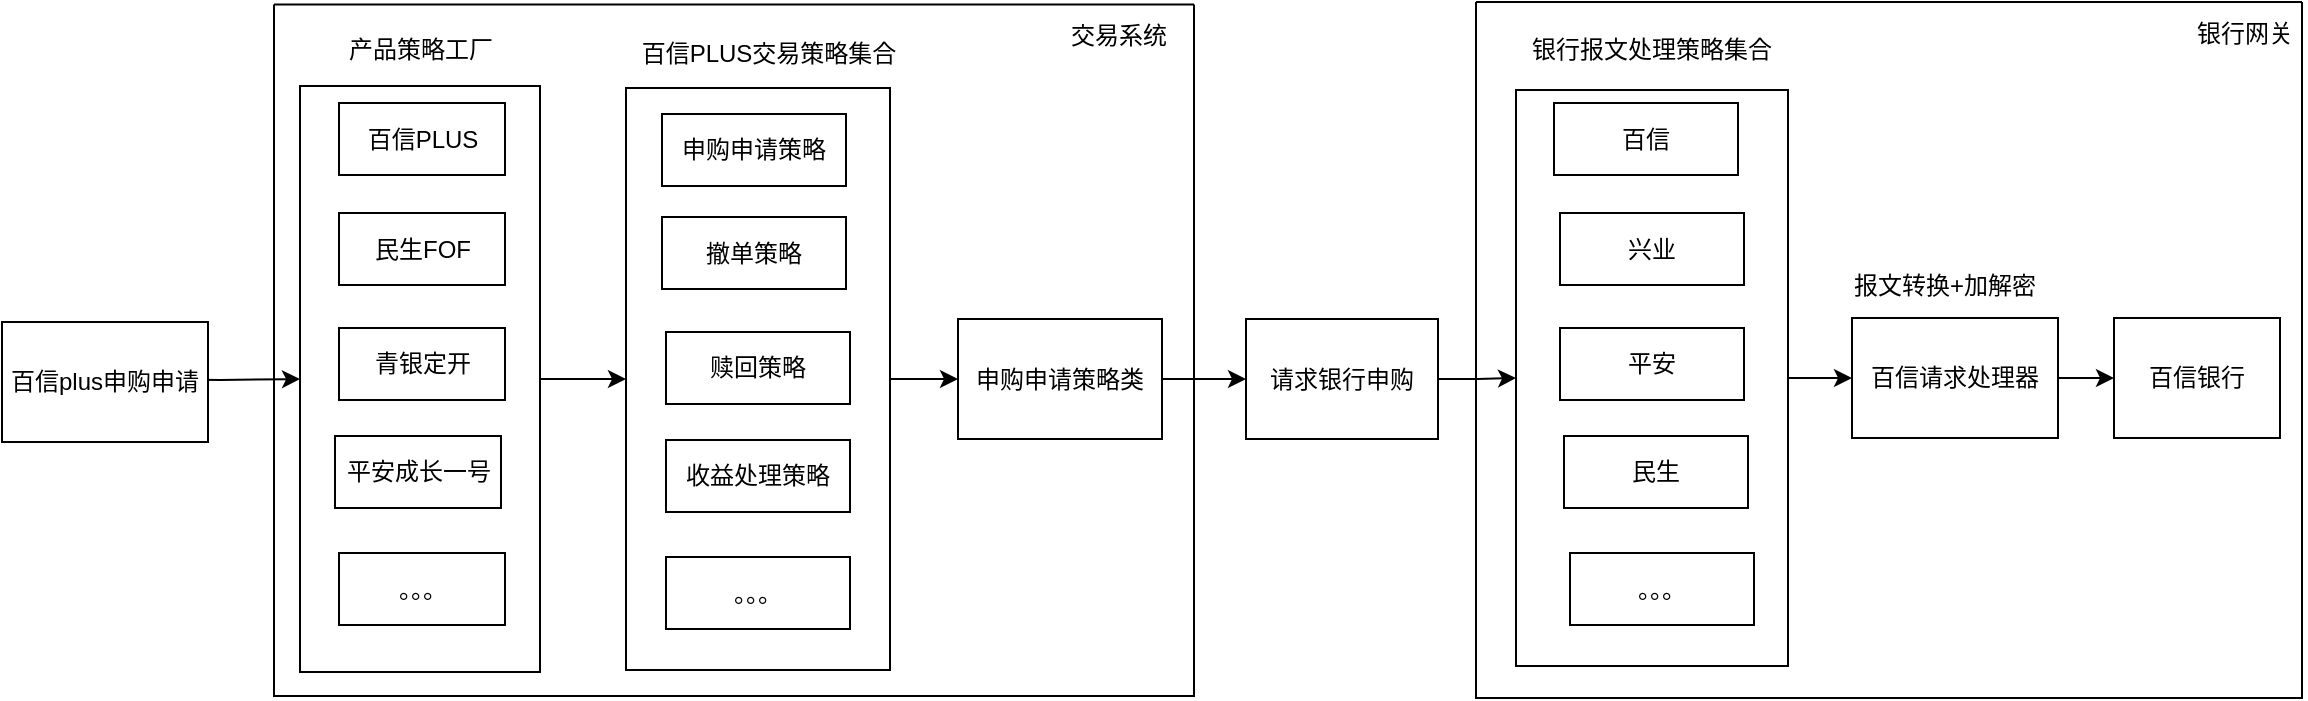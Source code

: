 <mxfile version="14.8.6" type="github">
  <diagram id="C5RBs43oDa-KdzZeNtuy" name="Page-1">
    <mxGraphModel dx="1422" dy="790" grid="0" gridSize="10" guides="1" tooltips="1" connect="1" arrows="1" fold="1" page="1" pageScale="1" pageWidth="5000" pageHeight="1920" math="0" shadow="0">
      <root>
        <mxCell id="WIyWlLk6GJQsqaUBKTNV-0" />
        <mxCell id="WIyWlLk6GJQsqaUBKTNV-1" parent="WIyWlLk6GJQsqaUBKTNV-0" />
        <mxCell id="Dr4ZRQpBwiBQjPsfkBms-7" value="" style="edgeStyle=orthogonalEdgeStyle;rounded=0;orthogonalLoop=1;jettySize=auto;html=1;" edge="1" parent="WIyWlLk6GJQsqaUBKTNV-1" target="Dr4ZRQpBwiBQjPsfkBms-6">
          <mxGeometry relative="1" as="geometry">
            <mxPoint x="145" y="288.5" as="sourcePoint" />
          </mxGeometry>
        </mxCell>
        <mxCell id="Dr4ZRQpBwiBQjPsfkBms-5" value="百信plus申购申请" style="rounded=0;whiteSpace=wrap;html=1;" vertex="1" parent="WIyWlLk6GJQsqaUBKTNV-1">
          <mxGeometry x="77" y="260" width="103" height="60" as="geometry" />
        </mxCell>
        <mxCell id="Dr4ZRQpBwiBQjPsfkBms-9" value="" style="edgeStyle=orthogonalEdgeStyle;rounded=0;orthogonalLoop=1;jettySize=auto;html=1;" edge="1" parent="WIyWlLk6GJQsqaUBKTNV-1" source="Dr4ZRQpBwiBQjPsfkBms-6" target="Dr4ZRQpBwiBQjPsfkBms-8">
          <mxGeometry relative="1" as="geometry" />
        </mxCell>
        <mxCell id="Dr4ZRQpBwiBQjPsfkBms-6" value="" style="whiteSpace=wrap;html=1;rounded=0;" vertex="1" parent="WIyWlLk6GJQsqaUBKTNV-1">
          <mxGeometry x="226" y="142" width="120" height="293" as="geometry" />
        </mxCell>
        <mxCell id="Dr4ZRQpBwiBQjPsfkBms-57" style="edgeStyle=orthogonalEdgeStyle;rounded=0;orthogonalLoop=1;jettySize=auto;html=1;entryX=0;entryY=0.5;entryDx=0;entryDy=0;" edge="1" parent="WIyWlLk6GJQsqaUBKTNV-1" source="Dr4ZRQpBwiBQjPsfkBms-8" target="Dr4ZRQpBwiBQjPsfkBms-10">
          <mxGeometry relative="1" as="geometry" />
        </mxCell>
        <mxCell id="Dr4ZRQpBwiBQjPsfkBms-8" value="&lt;div&gt;&lt;br&gt;&lt;/div&gt;&lt;div&gt;&lt;br&gt;&lt;/div&gt;" style="whiteSpace=wrap;html=1;rounded=0;" vertex="1" parent="WIyWlLk6GJQsqaUBKTNV-1">
          <mxGeometry x="389" y="143" width="132" height="291" as="geometry" />
        </mxCell>
        <mxCell id="Dr4ZRQpBwiBQjPsfkBms-10" value="申购申请策略类" style="whiteSpace=wrap;html=1;rounded=0;" vertex="1" parent="WIyWlLk6GJQsqaUBKTNV-1">
          <mxGeometry x="555" y="258.5" width="102" height="60" as="geometry" />
        </mxCell>
        <mxCell id="Dr4ZRQpBwiBQjPsfkBms-38" value="" style="edgeStyle=orthogonalEdgeStyle;rounded=0;orthogonalLoop=1;jettySize=auto;html=1;exitX=1;exitY=0.5;exitDx=0;exitDy=0;" edge="1" parent="WIyWlLk6GJQsqaUBKTNV-1" source="Dr4ZRQpBwiBQjPsfkBms-10" target="Dr4ZRQpBwiBQjPsfkBms-37">
          <mxGeometry relative="1" as="geometry">
            <mxPoint x="886" y="283" as="sourcePoint" />
          </mxGeometry>
        </mxCell>
        <mxCell id="Dr4ZRQpBwiBQjPsfkBms-14" value="&lt;div&gt;百信PLUS&lt;/div&gt;" style="rounded=0;whiteSpace=wrap;html=1;" vertex="1" parent="WIyWlLk6GJQsqaUBKTNV-1">
          <mxGeometry x="245.5" y="150.5" width="83" height="36" as="geometry" />
        </mxCell>
        <mxCell id="Dr4ZRQpBwiBQjPsfkBms-15" value="&lt;div&gt;&lt;div&gt;民生FOF&lt;/div&gt;&lt;/div&gt;" style="rounded=0;whiteSpace=wrap;html=1;" vertex="1" parent="WIyWlLk6GJQsqaUBKTNV-1">
          <mxGeometry x="245.5" y="205.5" width="83" height="36" as="geometry" />
        </mxCell>
        <mxCell id="Dr4ZRQpBwiBQjPsfkBms-16" value="&lt;div&gt;青银定开&lt;/div&gt;" style="rounded=0;whiteSpace=wrap;html=1;" vertex="1" parent="WIyWlLk6GJQsqaUBKTNV-1">
          <mxGeometry x="245.5" y="263" width="83" height="36" as="geometry" />
        </mxCell>
        <mxCell id="Dr4ZRQpBwiBQjPsfkBms-17" value="&lt;div&gt;&lt;div&gt;平安成长一号&lt;/div&gt;&lt;/div&gt;" style="rounded=0;whiteSpace=wrap;html=1;" vertex="1" parent="WIyWlLk6GJQsqaUBKTNV-1">
          <mxGeometry x="243.5" y="317" width="83" height="36" as="geometry" />
        </mxCell>
        <mxCell id="Dr4ZRQpBwiBQjPsfkBms-22" value="。。。" style="rounded=0;whiteSpace=wrap;html=1;" vertex="1" parent="WIyWlLk6GJQsqaUBKTNV-1">
          <mxGeometry x="245.5" y="375.5" width="83" height="36" as="geometry" />
        </mxCell>
        <mxCell id="Dr4ZRQpBwiBQjPsfkBms-24" value="产品策略工厂" style="text;html=1;strokeColor=none;fillColor=none;align=center;verticalAlign=middle;whiteSpace=wrap;rounded=0;" vertex="1" parent="WIyWlLk6GJQsqaUBKTNV-1">
          <mxGeometry x="240.5" y="114" width="91" height="20" as="geometry" />
        </mxCell>
        <mxCell id="Dr4ZRQpBwiBQjPsfkBms-27" value="&lt;div&gt;百信PLUS交易策略集合&lt;/div&gt;" style="text;html=1;strokeColor=none;fillColor=none;align=center;verticalAlign=middle;whiteSpace=wrap;rounded=0;" vertex="1" parent="WIyWlLk6GJQsqaUBKTNV-1">
          <mxGeometry x="395" y="116" width="131" height="20" as="geometry" />
        </mxCell>
        <mxCell id="Dr4ZRQpBwiBQjPsfkBms-29" value="申购申请策略" style="rounded=0;whiteSpace=wrap;html=1;" vertex="1" parent="WIyWlLk6GJQsqaUBKTNV-1">
          <mxGeometry x="407" y="156" width="92" height="36" as="geometry" />
        </mxCell>
        <mxCell id="Dr4ZRQpBwiBQjPsfkBms-31" value="撤单策略" style="rounded=0;whiteSpace=wrap;html=1;" vertex="1" parent="WIyWlLk6GJQsqaUBKTNV-1">
          <mxGeometry x="407" y="207.5" width="92" height="36" as="geometry" />
        </mxCell>
        <mxCell id="Dr4ZRQpBwiBQjPsfkBms-32" value="赎回策略" style="rounded=0;whiteSpace=wrap;html=1;" vertex="1" parent="WIyWlLk6GJQsqaUBKTNV-1">
          <mxGeometry x="409" y="265" width="92" height="36" as="geometry" />
        </mxCell>
        <mxCell id="Dr4ZRQpBwiBQjPsfkBms-33" value="收益处理策略" style="rounded=0;whiteSpace=wrap;html=1;" vertex="1" parent="WIyWlLk6GJQsqaUBKTNV-1">
          <mxGeometry x="409" y="319" width="92" height="36" as="geometry" />
        </mxCell>
        <mxCell id="Dr4ZRQpBwiBQjPsfkBms-35" value="。。。" style="rounded=0;whiteSpace=wrap;html=1;" vertex="1" parent="WIyWlLk6GJQsqaUBKTNV-1">
          <mxGeometry x="409" y="377.5" width="92" height="36" as="geometry" />
        </mxCell>
        <mxCell id="Dr4ZRQpBwiBQjPsfkBms-40" value="" style="edgeStyle=orthogonalEdgeStyle;rounded=0;orthogonalLoop=1;jettySize=auto;html=1;" edge="1" parent="WIyWlLk6GJQsqaUBKTNV-1" source="Dr4ZRQpBwiBQjPsfkBms-37" target="Dr4ZRQpBwiBQjPsfkBms-39">
          <mxGeometry relative="1" as="geometry" />
        </mxCell>
        <mxCell id="Dr4ZRQpBwiBQjPsfkBms-37" value="请求银行申购" style="whiteSpace=wrap;html=1;rounded=0;" vertex="1" parent="WIyWlLk6GJQsqaUBKTNV-1">
          <mxGeometry x="699" y="258.5" width="96" height="60" as="geometry" />
        </mxCell>
        <mxCell id="Dr4ZRQpBwiBQjPsfkBms-58" value="" style="edgeStyle=orthogonalEdgeStyle;rounded=0;orthogonalLoop=1;jettySize=auto;html=1;" edge="1" parent="WIyWlLk6GJQsqaUBKTNV-1" source="Dr4ZRQpBwiBQjPsfkBms-39" target="Dr4ZRQpBwiBQjPsfkBms-47">
          <mxGeometry relative="1" as="geometry" />
        </mxCell>
        <mxCell id="Dr4ZRQpBwiBQjPsfkBms-39" value="" style="whiteSpace=wrap;html=1;rounded=0;" vertex="1" parent="WIyWlLk6GJQsqaUBKTNV-1">
          <mxGeometry x="834" y="144" width="136" height="288" as="geometry" />
        </mxCell>
        <mxCell id="Dr4ZRQpBwiBQjPsfkBms-41" value="百信" style="rounded=0;whiteSpace=wrap;html=1;" vertex="1" parent="WIyWlLk6GJQsqaUBKTNV-1">
          <mxGeometry x="853" y="150.5" width="92" height="36" as="geometry" />
        </mxCell>
        <mxCell id="Dr4ZRQpBwiBQjPsfkBms-42" value="兴业" style="rounded=0;whiteSpace=wrap;html=1;" vertex="1" parent="WIyWlLk6GJQsqaUBKTNV-1">
          <mxGeometry x="856" y="205.5" width="92" height="36" as="geometry" />
        </mxCell>
        <mxCell id="Dr4ZRQpBwiBQjPsfkBms-43" value="平安" style="rounded=0;whiteSpace=wrap;html=1;" vertex="1" parent="WIyWlLk6GJQsqaUBKTNV-1">
          <mxGeometry x="856" y="263" width="92" height="36" as="geometry" />
        </mxCell>
        <mxCell id="Dr4ZRQpBwiBQjPsfkBms-44" value="民生" style="rounded=0;whiteSpace=wrap;html=1;" vertex="1" parent="WIyWlLk6GJQsqaUBKTNV-1">
          <mxGeometry x="858" y="317" width="92" height="36" as="geometry" />
        </mxCell>
        <mxCell id="Dr4ZRQpBwiBQjPsfkBms-45" value="。。。" style="rounded=0;whiteSpace=wrap;html=1;" vertex="1" parent="WIyWlLk6GJQsqaUBKTNV-1">
          <mxGeometry x="861" y="375.5" width="92" height="36" as="geometry" />
        </mxCell>
        <mxCell id="Dr4ZRQpBwiBQjPsfkBms-46" value="银行报文处理策略集合" style="text;html=1;strokeColor=none;fillColor=none;align=center;verticalAlign=middle;whiteSpace=wrap;rounded=0;" vertex="1" parent="WIyWlLk6GJQsqaUBKTNV-1">
          <mxGeometry x="837" y="114" width="130" height="20" as="geometry" />
        </mxCell>
        <mxCell id="Dr4ZRQpBwiBQjPsfkBms-50" value="" style="edgeStyle=orthogonalEdgeStyle;rounded=0;orthogonalLoop=1;jettySize=auto;html=1;" edge="1" parent="WIyWlLk6GJQsqaUBKTNV-1" source="Dr4ZRQpBwiBQjPsfkBms-47" target="Dr4ZRQpBwiBQjPsfkBms-49">
          <mxGeometry relative="1" as="geometry" />
        </mxCell>
        <mxCell id="Dr4ZRQpBwiBQjPsfkBms-47" value="百信请求处理器" style="whiteSpace=wrap;html=1;rounded=0;" vertex="1" parent="WIyWlLk6GJQsqaUBKTNV-1">
          <mxGeometry x="1002" y="258" width="103" height="60" as="geometry" />
        </mxCell>
        <mxCell id="Dr4ZRQpBwiBQjPsfkBms-49" value="百信银行" style="whiteSpace=wrap;html=1;rounded=0;" vertex="1" parent="WIyWlLk6GJQsqaUBKTNV-1">
          <mxGeometry x="1133" y="258" width="83" height="60" as="geometry" />
        </mxCell>
        <mxCell id="Dr4ZRQpBwiBQjPsfkBms-59" value="" style="swimlane;startSize=0;" vertex="1" parent="WIyWlLk6GJQsqaUBKTNV-1">
          <mxGeometry x="213" y="101.25" width="460" height="345.75" as="geometry" />
        </mxCell>
        <mxCell id="Dr4ZRQpBwiBQjPsfkBms-61" value="交易系统" style="text;html=1;strokeColor=none;fillColor=none;align=center;verticalAlign=middle;whiteSpace=wrap;rounded=0;" vertex="1" parent="Dr4ZRQpBwiBQjPsfkBms-59">
          <mxGeometry x="392" y="5.5" width="61" height="20" as="geometry" />
        </mxCell>
        <mxCell id="Dr4ZRQpBwiBQjPsfkBms-60" value="" style="swimlane;startSize=0;" vertex="1" parent="WIyWlLk6GJQsqaUBKTNV-1">
          <mxGeometry x="814" y="100" width="413" height="348" as="geometry" />
        </mxCell>
        <mxCell id="Dr4ZRQpBwiBQjPsfkBms-62" value="银行网关" style="text;html=1;strokeColor=none;fillColor=none;align=center;verticalAlign=middle;whiteSpace=wrap;rounded=0;" vertex="1" parent="Dr4ZRQpBwiBQjPsfkBms-60">
          <mxGeometry x="354" y="6" width="61" height="20" as="geometry" />
        </mxCell>
        <mxCell id="Dr4ZRQpBwiBQjPsfkBms-63" value="报文转换+加解密" style="text;html=1;strokeColor=none;fillColor=none;align=center;verticalAlign=middle;whiteSpace=wrap;rounded=0;" vertex="1" parent="Dr4ZRQpBwiBQjPsfkBms-60">
          <mxGeometry x="170" y="132" width="129" height="20" as="geometry" />
        </mxCell>
      </root>
    </mxGraphModel>
  </diagram>
</mxfile>
